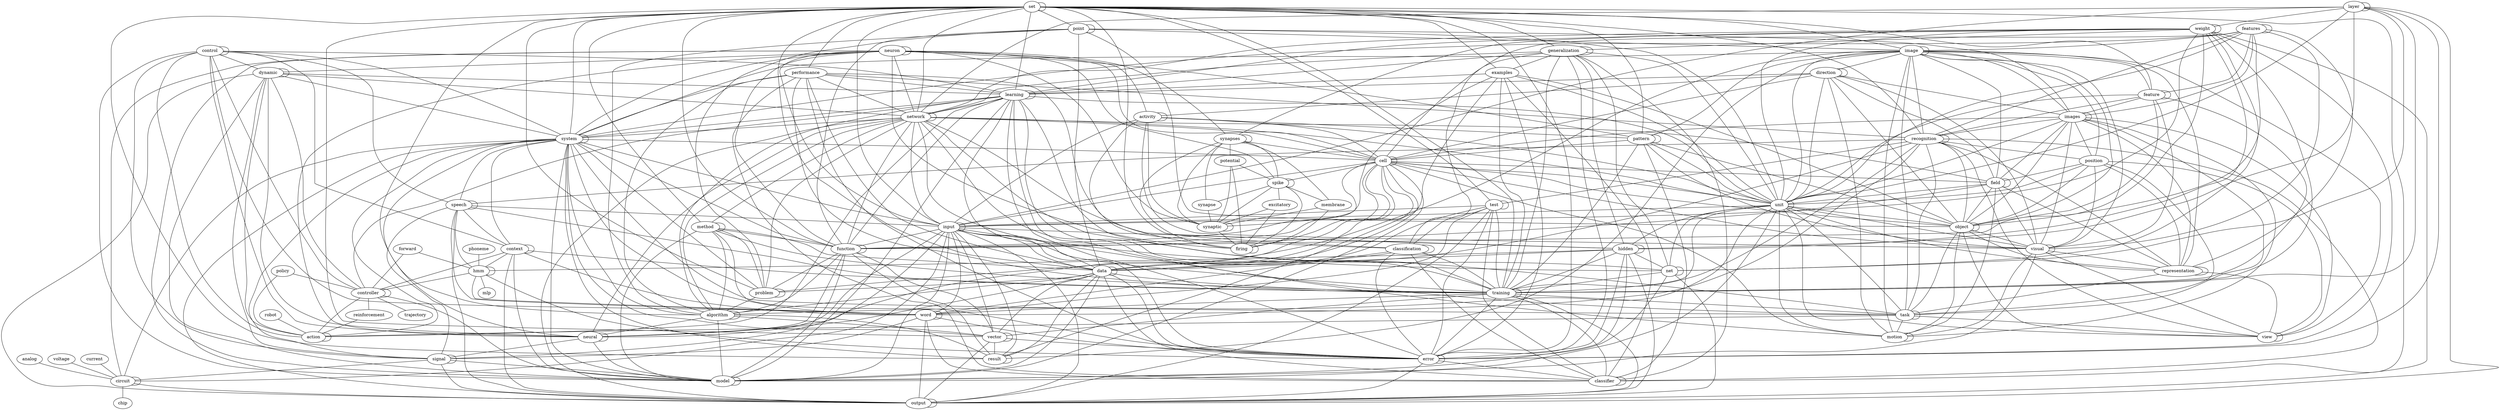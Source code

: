graph  {
	control -- control;
	control -- dynamic;
	control -- learning;
	control -- system;
	control -- speech;
	control -- context;
	control -- word;
	control -- neural;
	control -- signal;
	control -- controller;
	control -- action;
	control -- model;
	layer -- layer;
	layer -- weight;
	layer -- network;
	layer -- unit;
	layer -- input;
	layer -- hidden;
	layer -- net;
	layer -- training;
	layer -- error;
	layer -- output;
	set -- set;
	set -- point;
	set -- image;
	set -- generalization;
	set -- feature;
	set -- performance;
	set -- examples;
	set -- learning;
	set -- recognition;
	set -- network;
	set -- pattern;
	set -- system;
	set -- test;
	set -- input;
	set -- method;
	set -- function;
	set -- classification;
	set -- data;
	set -- problem;
	set -- training;
	algorithm	 [node_color=r];
	set -- algorithm;
	set -- vector;
	set -- error;
	set -- classifier;
	set -- result;
	features -- features;
	features -- image;
	features -- feature;
	features -- images;
	features -- recognition;
	features -- system;
	features -- cell;
	features -- unit;
	features -- object;
	features -- visual;
	features -- representation;
	weight -- weight;
	weight -- generalization;
	weight -- synapses;
	weight -- learning;
	weight -- network;
	weight -- unit;
	weight -- input;
	weight -- hidden;
	weight -- function;
	weight -- net;
	weight -- training;
	weight -- error;
	weight -- output;
	point -- point;
	point -- image;
	point -- images;
	point -- unit;
	point -- function;
	point -- object;
	point -- data;
	point -- problem;
	point -- algorithm;
	image -- image;
	image -- direction;
	image -- feature;
	image -- images;
	image -- recognition;
	image -- position;
	image -- pattern;
	image -- system;
	image -- field;
	image -- unit;
	image -- object;
	image -- visual;
	image -- representation;
	image -- problem;
	image -- task;
	image -- motion;
	image -- view;
	image -- result;
	neuron -- neuron;
	neuron -- dynamic;
	neuron -- synapses;
	neuron -- activity;
	neuron -- network;
	neuron -- pattern;
	neuron -- system;
	neuron -- cell;
	neuron -- spike;
	neuron -- input;
	neuron -- function;
	neuron -- synaptic;
	neuron -- neural;
	neuron -- firing;
	neuron -- circuit;
	neuron -- model;
	dynamic -- dynamic;
	dynamic -- learning;
	dynamic -- network;
	dynamic -- system;
	dynamic -- neural;
	dynamic -- signal;
	dynamic -- controller;
	dynamic -- action;
	dynamic -- output;
	dynamic -- model;
	direction -- direction;
	direction -- learning;
	direction -- images;
	direction -- activity;
	direction -- cell;
	direction -- field;
	direction -- unit;
	direction -- object;
	direction -- visual;
	direction -- motion;
	generalization -- generalization;
	generalization -- examples;
	generalization -- learning;
	generalization -- network;
	generalization -- unit;
	generalization -- hidden;
	generalization -- classification;
	generalization -- net;
	generalization -- training;
	generalization -- error;
	generalization -- classifier;
	feature -- feature;
	feature -- images;
	feature -- recognition;
	feature -- unit;
	feature -- object;
	feature -- visual;
	feature -- training;
	performance -- learning;
	performance -- recognition;
	performance -- network;
	performance -- system;
	performance -- classification;
	performance -- data;
	performance -- training;
	performance -- algorithm;
	performance -- error;
	performance -- classifier;
	robot -- action;
	synapses -- synapses;
	synapses -- cell;
	synapses -- potential;
	synapses -- spike;
	synapses -- synapse;
	synapses -- membrane;
	synapses -- synaptic;
	synapses -- firing;
	examples -- learning;
	examples -- unit;
	examples -- function;
	examples -- object;
	examples -- data;
	examples -- training;
	examples -- error;
	examples -- classifier;
	learning -- learning;
	learning -- network;
	learning -- system;
	learning -- unit;
	learning -- function;
	learning -- data;
	learning -- training;
	learning -- task;
	learning -- algorithm;
	learning -- controller;
	learning -- motion;
	learning -- error;
	learning -- action;
	learning -- model;
	images -- images;
	images -- recognition;
	images -- position;
	images -- cell;
	images -- field;
	images -- unit;
	images -- object;
	images -- visual;
	images -- representation;
	images -- task;
	images -- motion;
	images -- view;
	phoneme -- hmm;
	activity -- activity;
	activity -- pattern;
	activity -- cell;
	activity -- unit;
	activity -- input;
	activity -- visual;
	activity -- synaptic;
	activity -- firing;
	recognition -- recognition;
	recognition -- position;
	recognition -- speech;
	recognition -- test;
	recognition -- object;
	recognition -- representation;
	recognition -- data;
	recognition -- training;
	recognition -- task;
	recognition -- word;
	recognition -- view;
	recognition -- classifier;
	policy -- controller;
	policy -- action;
	current -- circuit;
	position -- field;
	position -- unit;
	position -- object;
	position -- visual;
	position -- representation;
	position -- task;
	position -- view;
	network -- network;
	network -- system;
	network -- cell;
	network -- field;
	network -- unit;
	network -- input;
	network -- hidden;
	network -- method;
	network -- function;
	network -- net;
	network -- problem;
	network -- training;
	network -- task;
	network -- algorithm;
	network -- neural;
	network -- output;
	pattern -- pattern;
	pattern -- cell;
	pattern -- unit;
	pattern -- object;
	pattern -- visual;
	pattern -- training;
	pattern -- classifier;
	system -- system;
	system -- cell;
	system -- speech;
	system -- input;
	system -- function;
	system -- context;
	system -- problem;
	system -- task;
	system -- word;
	system -- algorithm;
	system -- neural;
	system -- signal;
	system -- vector;
	system -- circuit;
	system -- action;
	system -- output;
	system -- model;
	system -- result;
	analog -- circuit;
	cell -- cell;
	cell -- field;
	cell -- unit;
	cell -- spike;
	cell -- input;
	cell -- function;
	cell -- object;
	cell -- visual;
	cell -- data;
	cell -- synaptic;
	cell -- neural;
	cell -- firing;
	cell -- motion;
	cell -- model;
	cell -- result;
	field -- field;
	field -- unit;
	field -- function;
	field -- object;
	field -- visual;
	field -- representation;
	field -- motion;
	potential -- spike;
	potential -- synaptic;
	potential -- firing;
	speech -- speech;
	speech -- input;
	speech -- context;
	speech -- hmm;
	speech -- training;
	speech -- word;
	speech -- signal;
	speech -- output;
	unit -- unit;
	unit -- input;
	unit -- hidden;
	unit -- net;
	unit -- object;
	unit -- visual;
	unit -- representation;
	unit -- training;
	unit -- task;
	unit -- algorithm;
	unit -- motion;
	unit -- model;
	unit -- view;
	spike -- spike;
	spike -- synapse;
	spike -- excitatory;
	spike -- membrane;
	spike -- synaptic;
	spike -- firing;
	test -- test;
	test -- input;
	test -- classification;
	test -- data;
	test -- training;
	test -- word;
	test -- error;
	test -- output;
	test -- classifier;
	input -- input;
	input -- hidden;
	input -- function;
	input -- net;
	input -- data;
	input -- training;
	input -- word;
	input -- neural;
	input -- signal;
	input -- vector;
	input -- circuit;
	input -- error;
	input -- output;
	input -- model;
	input -- result;
	hidden -- hidden;
	hidden -- net;
	hidden -- hmm;
	hidden -- data;
	hidden -- training;
	hidden -- error;
	hidden -- output;
	hidden -- model;
	method -- method;
	method -- function;
	method -- data;
	method -- problem;
	method -- training;
	method -- algorithm;
	method -- error;
	method -- model;
	function -- function;
	function -- problem;
	function -- algorithm;
	function -- neural;
	function -- vector;
	function -- model;
	function -- result;
	classification -- classification;
	classification -- data;
	classification -- training;
	classification -- word;
	classification -- error;
	classification -- classifier;
	context -- context;
	context -- hmm;
	context -- training;
	context -- word;
	context -- controller;
	context -- output;
	context -- model;
	net -- net;
	net -- training;
	net -- error;
	net -- output;
	object -- object;
	object -- visual;
	object -- representation;
	object -- task;
	object -- motion;
	object -- view;
	synapse -- synaptic;
	forward -- hmm;
	forward -- controller;
	hmm -- hmm;
	hmm -- word;
	hmm -- controller;
	hmm -- mlp;
	hmm -- error;
	visual -- visual;
	visual -- representation;
	visual -- motion;
	visual -- model;
	visual -- view;
	excitatory -- synaptic;
	excitatory -- firing;
	representation -- representation;
	representation -- task;
	representation -- view;
	membrane -- synaptic;
	membrane -- firing;
	data -- data;
	data -- problem;
	data -- training;
	data -- algorithm;
	data -- neural;
	data -- vector;
	data -- error;
	data -- model;
	data -- classifier;
	data -- result;
	problem -- problem;
	problem -- algorithm;
	synaptic -- synaptic;
	synaptic -- firing;
	training -- training;
	training -- task;
	training -- word;
	training -- vector;
	training -- error;
	training -- output;
	training -- classifier;
	task -- task;
	task -- motion;
	task -- action;
	task -- view;
	word -- word;
	word -- signal;
	word -- error;
	word -- output;
	word -- classifier;
	algorithm -- algorithm;
	algorithm -- neural;
	algorithm -- vector;
	algorithm -- model;
	algorithm -- result;
	neural -- neural;
	neural -- signal;
	neural -- model;
	signal -- signal;
	signal -- circuit;
	signal -- output;
	signal -- model;
	firing -- firing;
	voltage -- circuit;
	controller -- controller;
	controller -- reinforcement;
	controller -- trajectory;
	controller -- action;
	controller -- model;
	reinforcement -- action;
	motion -- motion;
	vector -- vector;
	vector -- error;
	vector -- output;
	vector -- result;
	circuit -- circuit;
	circuit -- output;
	circuit -- chip;
	error -- error;
	error -- output;
	error -- classifier;
	action -- action;
	output -- output;
	model -- model;
	view -- view;
	classifier -- classifier;
	result -- result;
}
